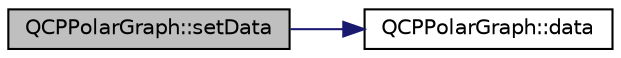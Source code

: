 digraph "QCPPolarGraph::setData"
{
 // LATEX_PDF_SIZE
  edge [fontname="Helvetica",fontsize="10",labelfontname="Helvetica",labelfontsize="10"];
  node [fontname="Helvetica",fontsize="10",shape=record];
  rankdir="LR";
  Node1 [label="QCPPolarGraph::setData",height=0.2,width=0.4,color="black", fillcolor="grey75", style="filled", fontcolor="black",tooltip=" "];
  Node1 -> Node2 [color="midnightblue",fontsize="10",style="solid",fontname="Helvetica"];
  Node2 [label="QCPPolarGraph::data",height=0.2,width=0.4,color="black", fillcolor="white", style="filled",URL="$classQCPPolarGraph.html#a038e3bc4f48c9e280f02978bee6e9c03",tooltip=" "];
}
